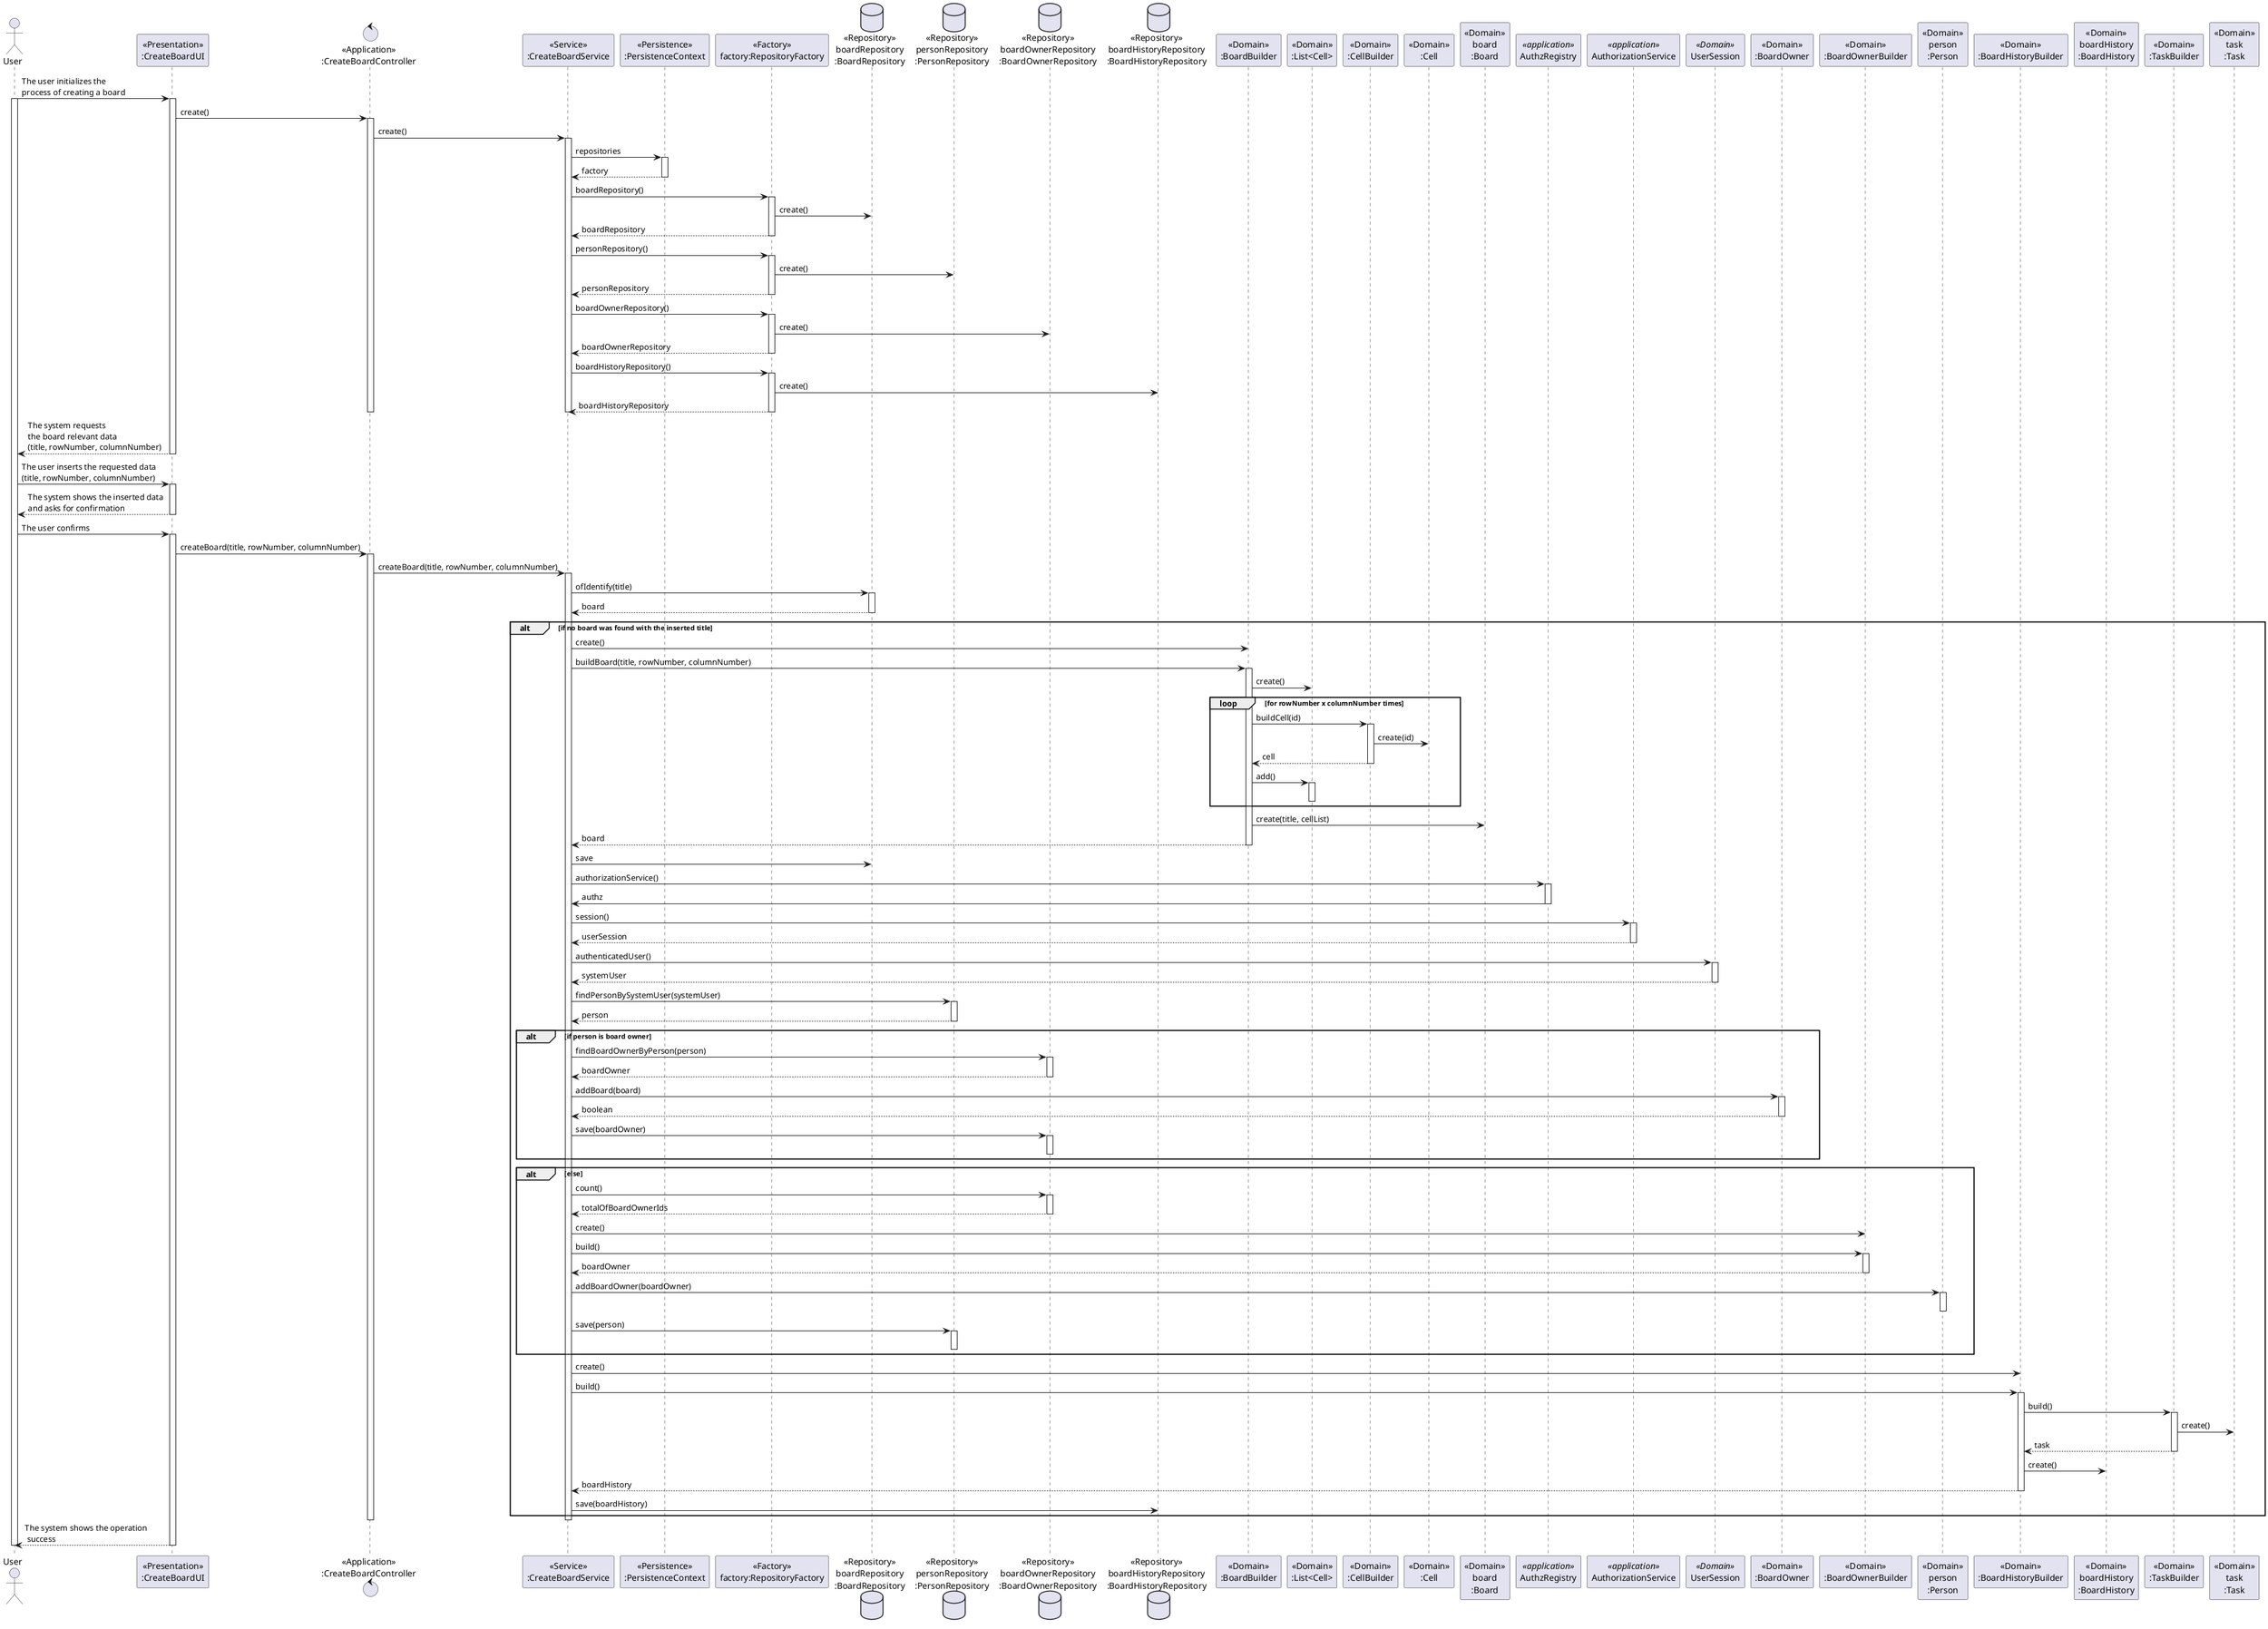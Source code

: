 @startuml
actor User as U
participant "<<Presentation>>\n:CreateBoardUI" as UI
control "<<Application>>\n:CreateBoardController" as CTRL
participant "<<Service>>\n:CreateBoardService" as CBSv
participant "<<Persistence>>\n:PersistenceContext" as PC
participant "<<Factory>>\nfactory:RepositoryFactory" as RF
database "<<Repository>>\nboardRepository\n:BoardRepository" as BR
database "<<Repository>>\npersonRepository\n:PersonRepository" as PR
database "<<Repository>>\nboardOwnerRepository\n:BoardOwnerRepository" as BOR
database "<<Repository>>\nboardHistoryRepository\n:BoardHistoryRepository" as BHR
participant "<<Domain>>\n:BoardBuilder" as BB
participant "<<Domain>>\n:List<Cell>" as CL
participant "<<Domain>>\n:CellBuilder" as CB
participant "<<Domain>>\n:Cell" as C
participant "<<Domain>>\nboard\n:Board" as B
participant AuthzRegistry as auth <<application>>
participant AuthorizationService as authSV <<application>>
participant UserSession as userSe <<Domain>>
participant "<<Domain>>\n:BoardOwner" as BO
participant "<<Domain>>\n:BoardOwnerBuilder" as BOB
participant "<<Domain>>\nperson\n:Person" as P
participant "<<Domain>>\n:BoardHistoryBuilder" as BHB
participant "<<Domain>>\nboardHistory\n:BoardHistory" as BH
participant "<<Domain>>\n:TaskBuilder" as TB
participant "<<Domain>>\ntask\n:Task" as T

U -> UI : The user initializes the \nprocess of creating a board
activate U
activate UI
UI -> CTRL : create()
activate CTRL
CTRL -> CBSv : create()
activate CBSv
CBSv -> PC : repositories
activate PC
PC --> CBSv : factory
deactivate PC
CBSv -> RF : boardRepository()
activate RF
RF -> BR : create()
RF --> CBSv: boardRepository
deactivate RF
CBSv -> RF : personRepository()
activate RF
RF -> PR : create()
RF --> CBSv : personRepository
deactivate RF
CBSv -> RF : boardOwnerRepository()
activate RF
RF -> BOR : create()
return boardOwnerRepository
CBSv -> RF : boardHistoryRepository()
activate RF
RF -> BHR : create()
return boardHistoryRepository
deactivate CBSv
deactivate CTRL
UI --> U : The system requests \nthe board relevant data\n(title, rowNumber, columnNumber)
deactivate UI
U -> UI : The user inserts the requested data\n(title, rowNumber, columnNumber)
activate UI
UI --> U : The system shows the inserted data \nand asks for confirmation
deactivate UI
U -> UI : The user confirms
activate UI
UI -> CTRL : createBoard(title, rowNumber, columnNumber)
activate CTRL
CTRL -> CBSv : createBoard(title, rowNumber, columnNumber)
activate CBSv
CBSv -> BR : ofIdentify(title)
activate BR
BR --> CBSv : board
deactivate BR
alt if no board was found with the inserted title
CBSv -> BB : create()
CBSv -> BB : buildBoard(title, rowNumber, columnNumber)
activate BB
BB -> CL : create()
loop for rowNumber x columnNumber times
BB -> CB : buildCell(id)
activate CB
CB -> C : create(id)
CB --> BB : cell
deactivate CB
BB -> CL : add()
activate CL
deactivate CL
end loop
BB -> B : create(title, cellList)
BB --> CBSv : board
deactivate BB
CBSv -> BR : save
CBSv -> auth: authorizationService()
activate auth
auth -> CBSv: authz
deactivate auth
CBSv -> authSV: session()
activate authSV
authSV --> CBSv: userSession
deactivate authSV
CBSv -> userSe: authenticatedUser()
activate userSe
return systemUser
CBSv -> PR : findPersonBySystemUser(systemUser)
activate PR
return person
alt if person is board owner
CBSv -> BOR : findBoardOwnerByPerson(person)
activate BOR
return boardOwner
CBSv -> BO : addBoard(board)
activate BO
return boolean
CBSv -> BOR : save(boardOwner)
activate BOR
deactivate BOR
end
alt else
CBSv -> BOR : count()
activate BOR
return totalOfBoardOwnerIds
CBSv -> BOB : create()
CBSv -> BOB : build()
activate BOB
return boardOwner
CBSv -> P : addBoardOwner(boardOwner)
activate P
deactivate P
CBSv -> PR : save(person)
activate PR
deactivate PR
end
CBSv -> BHB : create()
CBSv -> BHB : build()
activate BHB
BHB -> TB : build()
activate TB
TB -> T : create()
return task
BHB -> BH : create()
return boardHistory
CBSv -> BHR : save(boardHistory)
end
activate BR
deactivate BR
deactivate CBSv
deactivate CTRL
UI --> U : The system shows the operation\n success
deactivate UI
deactivate U
@enduml